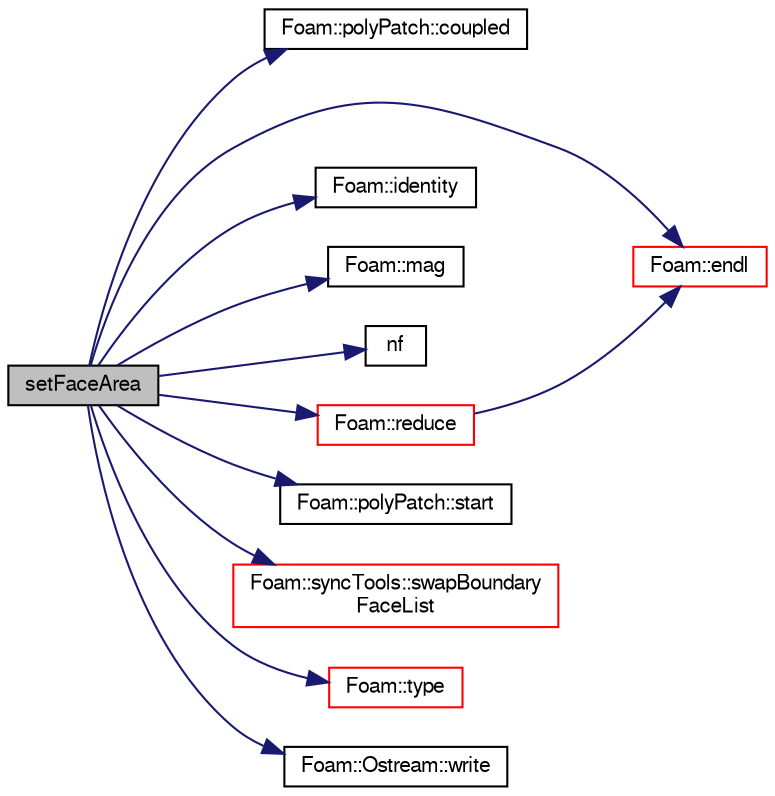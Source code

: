 digraph "setFaceArea"
{
  bgcolor="transparent";
  edge [fontname="FreeSans",fontsize="10",labelfontname="FreeSans",labelfontsize="10"];
  node [fontname="FreeSans",fontsize="10",shape=record];
  rankdir="LR";
  Node1 [label="setFaceArea",height=0.2,width=0.4,color="black", fillcolor="grey75", style="filled" fontcolor="black"];
  Node1 -> Node2 [color="midnightblue",fontsize="10",style="solid",fontname="FreeSans"];
  Node2 [label="Foam::polyPatch::coupled",height=0.2,width=0.4,color="black",URL="$a01877.html#acffd678e538fc569f301aacdb4f019b7",tooltip="Return true if this patch is geometrically coupled (i.e. faces and. "];
  Node1 -> Node3 [color="midnightblue",fontsize="10",style="solid",fontname="FreeSans"];
  Node3 [label="Foam::endl",height=0.2,width=0.4,color="red",URL="$a10237.html#a2db8fe02a0d3909e9351bb4275b23ce4",tooltip="Add newline and flush stream. "];
  Node1 -> Node4 [color="midnightblue",fontsize="10",style="solid",fontname="FreeSans"];
  Node4 [label="Foam::identity",height=0.2,width=0.4,color="black",URL="$a10237.html#a36af96cb841435845fffb4fe69208490",tooltip="Create identity map (map[i] == i) of given length. "];
  Node1 -> Node5 [color="midnightblue",fontsize="10",style="solid",fontname="FreeSans"];
  Node5 [label="Foam::mag",height=0.2,width=0.4,color="black",URL="$a10237.html#a929da2a3fdcf3dacbbe0487d3a330dae"];
  Node1 -> Node6 [color="midnightblue",fontsize="10",style="solid",fontname="FreeSans"];
  Node6 [label="nf",height=0.2,width=0.4,color="black",URL="$a02962.html#a8f9be7a785c8c264afd9b0e4285bba2c"];
  Node1 -> Node7 [color="midnightblue",fontsize="10",style="solid",fontname="FreeSans"];
  Node7 [label="Foam::reduce",height=0.2,width=0.4,color="red",URL="$a10237.html#a7ffd6af4acc2eb9ba72ee296b5ecda23"];
  Node7 -> Node3 [color="midnightblue",fontsize="10",style="solid",fontname="FreeSans"];
  Node1 -> Node8 [color="midnightblue",fontsize="10",style="solid",fontname="FreeSans"];
  Node8 [label="Foam::polyPatch::start",height=0.2,width=0.4,color="black",URL="$a01877.html#a861f370e41af7d54d7ff91da65de6e6a",tooltip="Return start label of this patch in the polyMesh face list. "];
  Node1 -> Node9 [color="midnightblue",fontsize="10",style="solid",fontname="FreeSans"];
  Node9 [label="Foam::syncTools::swapBoundary\lFaceList",height=0.2,width=0.4,color="red",URL="$a02474.html#a30e4f2ce2c2399c35f5d674bdb7c07fd",tooltip="Swap coupled boundary face values. "];
  Node1 -> Node10 [color="midnightblue",fontsize="10",style="solid",fontname="FreeSans"];
  Node10 [label="Foam::type",height=0.2,width=0.4,color="red",URL="$a10237.html#aec48583af672626378f501eb9fc32cd1",tooltip="Return the file type: DIRECTORY or FILE. "];
  Node1 -> Node11 [color="midnightblue",fontsize="10",style="solid",fontname="FreeSans"];
  Node11 [label="Foam::Ostream::write",height=0.2,width=0.4,color="black",URL="$a01687.html#a81a19ad9e4098b4701cc8bab9a59d78b",tooltip="Write next token to stream. "];
}
